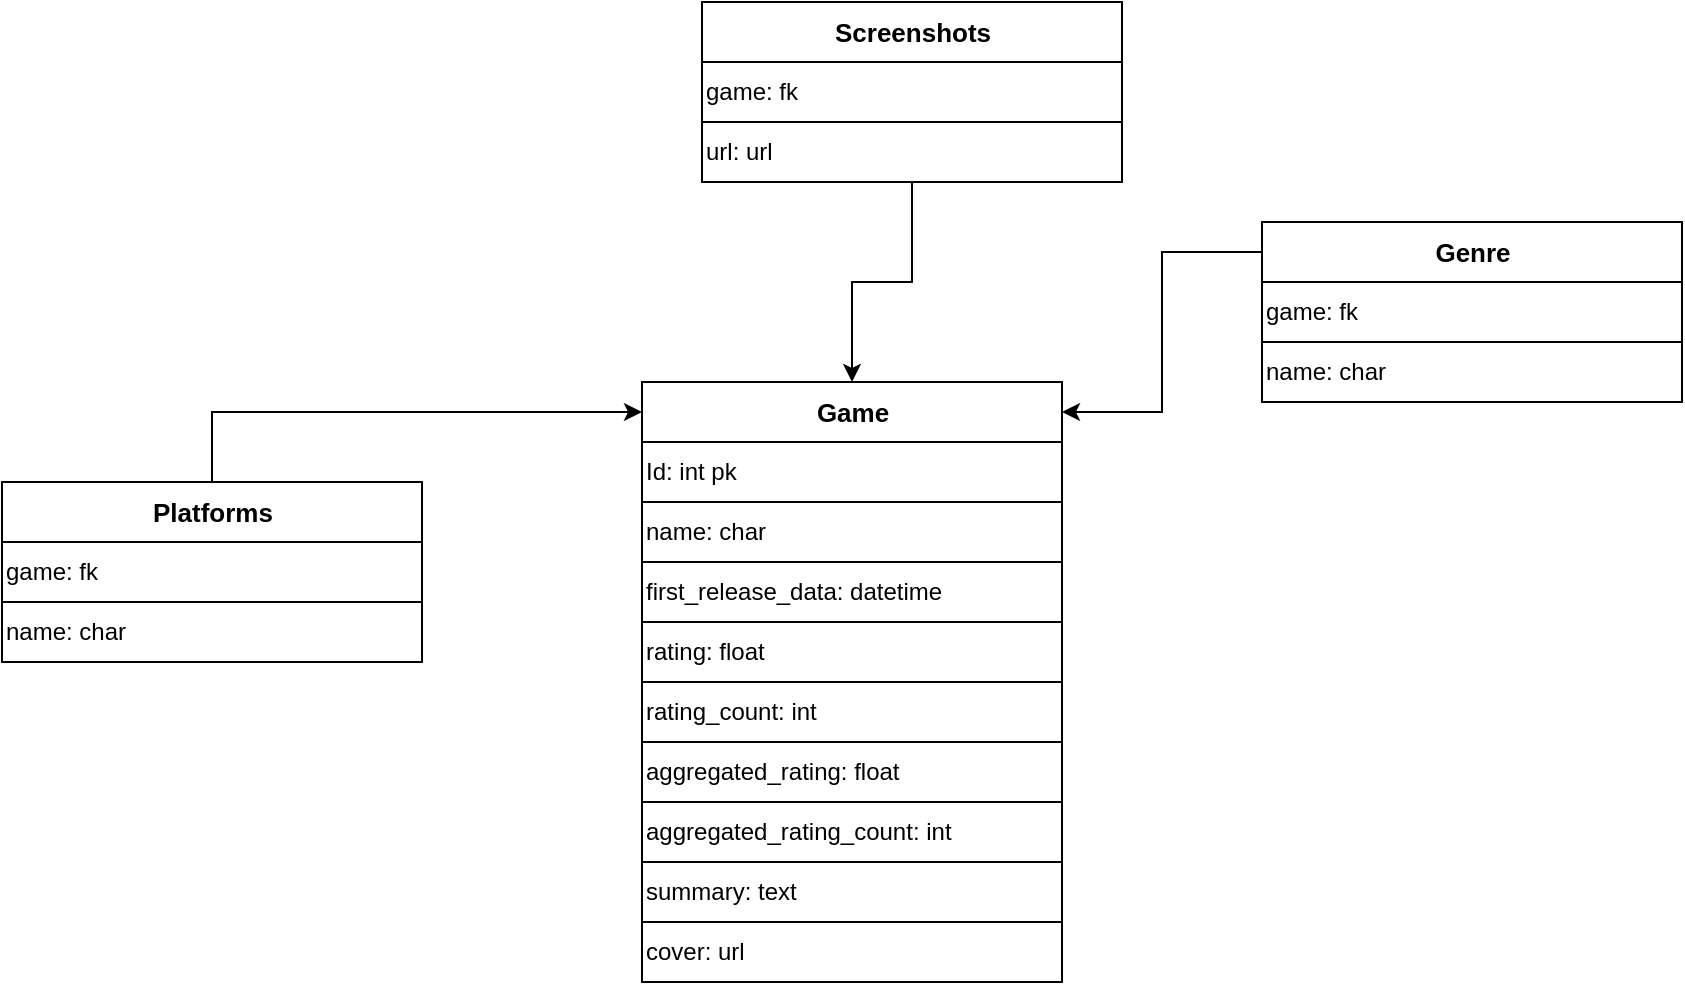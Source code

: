 <mxfile version="14.2.7" type="github">
  <diagram id="ReHQRyihrFVuIZL6FYgS" name="Page-1">
    <mxGraphModel dx="2048" dy="645" grid="1" gridSize="10" guides="1" tooltips="1" connect="1" arrows="1" fold="1" page="1" pageScale="1" pageWidth="827" pageHeight="1169" math="0" shadow="0">
      <root>
        <mxCell id="0" />
        <mxCell id="1" parent="0" />
        <mxCell id="sec2uU3P3T1PaB6Ez1wQ-27" value="" style="group" vertex="1" connectable="0" parent="1">
          <mxGeometry x="250" y="220" width="210" height="300" as="geometry" />
        </mxCell>
        <mxCell id="sec2uU3P3T1PaB6Ez1wQ-17" value="&lt;font style=&quot;font-size: 13px&quot;&gt;&lt;b&gt;Game&lt;/b&gt;&lt;/font&gt;" style="html=1;sketch=0;" vertex="1" parent="sec2uU3P3T1PaB6Ez1wQ-27">
          <mxGeometry width="210" height="30" as="geometry" />
        </mxCell>
        <mxCell id="sec2uU3P3T1PaB6Ez1wQ-18" value="Id: int pk" style="html=1;align=left;sketch=0;" vertex="1" parent="sec2uU3P3T1PaB6Ez1wQ-27">
          <mxGeometry y="30" width="210" height="30" as="geometry" />
        </mxCell>
        <mxCell id="sec2uU3P3T1PaB6Ez1wQ-19" value="name: char" style="html=1;align=left;sketch=0;" vertex="1" parent="sec2uU3P3T1PaB6Ez1wQ-27">
          <mxGeometry y="60" width="210" height="30" as="geometry" />
        </mxCell>
        <mxCell id="sec2uU3P3T1PaB6Ez1wQ-20" value="first_release_data: datetime" style="html=1;align=left;sketch=0;" vertex="1" parent="sec2uU3P3T1PaB6Ez1wQ-27">
          <mxGeometry y="90" width="210" height="30" as="geometry" />
        </mxCell>
        <mxCell id="sec2uU3P3T1PaB6Ez1wQ-21" value="rating: float" style="html=1;align=left;sketch=0;" vertex="1" parent="sec2uU3P3T1PaB6Ez1wQ-27">
          <mxGeometry y="120" width="210" height="30" as="geometry" />
        </mxCell>
        <mxCell id="sec2uU3P3T1PaB6Ez1wQ-22" value="rating_count: int" style="html=1;align=left;sketch=0;" vertex="1" parent="sec2uU3P3T1PaB6Ez1wQ-27">
          <mxGeometry y="150" width="210" height="30" as="geometry" />
        </mxCell>
        <mxCell id="sec2uU3P3T1PaB6Ez1wQ-23" value="aggregated_rating: float" style="html=1;align=left;sketch=0;" vertex="1" parent="sec2uU3P3T1PaB6Ez1wQ-27">
          <mxGeometry y="180" width="210" height="30" as="geometry" />
        </mxCell>
        <mxCell id="sec2uU3P3T1PaB6Ez1wQ-24" value="aggregated_rating_count: int" style="html=1;align=left;sketch=0;" vertex="1" parent="sec2uU3P3T1PaB6Ez1wQ-27">
          <mxGeometry y="210" width="210" height="30" as="geometry" />
        </mxCell>
        <mxCell id="sec2uU3P3T1PaB6Ez1wQ-25" value="summary: text" style="html=1;align=left;sketch=0;" vertex="1" parent="sec2uU3P3T1PaB6Ez1wQ-27">
          <mxGeometry y="240" width="210" height="30" as="geometry" />
        </mxCell>
        <mxCell id="sec2uU3P3T1PaB6Ez1wQ-26" value="cover: url" style="html=1;align=left;sketch=0;" vertex="1" parent="sec2uU3P3T1PaB6Ez1wQ-27">
          <mxGeometry y="270" width="210" height="30" as="geometry" />
        </mxCell>
        <mxCell id="sec2uU3P3T1PaB6Ez1wQ-32" value="" style="group" vertex="1" connectable="0" parent="1">
          <mxGeometry x="560" y="140" width="210" height="330" as="geometry" />
        </mxCell>
        <mxCell id="sec2uU3P3T1PaB6Ez1wQ-50" value="" style="group" vertex="1" connectable="0" parent="sec2uU3P3T1PaB6Ez1wQ-32">
          <mxGeometry x="-630" y="130" width="210" height="90" as="geometry" />
        </mxCell>
        <mxCell id="sec2uU3P3T1PaB6Ez1wQ-44" value="&lt;font style=&quot;font-size: 13px&quot;&gt;&lt;b&gt;Platforms&lt;/b&gt;&lt;/font&gt;" style="html=1;sketch=0;" vertex="1" parent="sec2uU3P3T1PaB6Ez1wQ-50">
          <mxGeometry width="210" height="30" as="geometry" />
        </mxCell>
        <mxCell id="sec2uU3P3T1PaB6Ez1wQ-45" value="game: fk" style="html=1;align=left;sketch=0;" vertex="1" parent="sec2uU3P3T1PaB6Ez1wQ-50">
          <mxGeometry y="30" width="210" height="30" as="geometry" />
        </mxCell>
        <mxCell id="sec2uU3P3T1PaB6Ez1wQ-46" value="name: char" style="html=1;align=left;sketch=0;" vertex="1" parent="sec2uU3P3T1PaB6Ez1wQ-50">
          <mxGeometry y="60" width="210" height="30" as="geometry" />
        </mxCell>
        <mxCell id="sec2uU3P3T1PaB6Ez1wQ-51" value="" style="group" vertex="1" connectable="0" parent="sec2uU3P3T1PaB6Ez1wQ-32">
          <mxGeometry width="210" height="90" as="geometry" />
        </mxCell>
        <mxCell id="sec2uU3P3T1PaB6Ez1wQ-33" value="&lt;font style=&quot;font-size: 13px&quot;&gt;&lt;b&gt;Genre&lt;/b&gt;&lt;/font&gt;" style="html=1;sketch=0;" vertex="1" parent="sec2uU3P3T1PaB6Ez1wQ-51">
          <mxGeometry width="210" height="30" as="geometry" />
        </mxCell>
        <mxCell id="sec2uU3P3T1PaB6Ez1wQ-34" value="game: fk" style="html=1;align=left;sketch=0;" vertex="1" parent="sec2uU3P3T1PaB6Ez1wQ-51">
          <mxGeometry y="30" width="210" height="30" as="geometry" />
        </mxCell>
        <mxCell id="sec2uU3P3T1PaB6Ez1wQ-35" value="name: char" style="html=1;align=left;sketch=0;" vertex="1" parent="sec2uU3P3T1PaB6Ez1wQ-51">
          <mxGeometry y="60" width="210" height="30" as="geometry" />
        </mxCell>
        <mxCell id="sec2uU3P3T1PaB6Ez1wQ-56" style="edgeStyle=orthogonalEdgeStyle;rounded=0;orthogonalLoop=1;jettySize=auto;html=1;exitX=0.5;exitY=1;exitDx=0;exitDy=0;" edge="1" parent="sec2uU3P3T1PaB6Ez1wQ-51" source="sec2uU3P3T1PaB6Ez1wQ-35" target="sec2uU3P3T1PaB6Ez1wQ-35">
          <mxGeometry relative="1" as="geometry" />
        </mxCell>
        <mxCell id="sec2uU3P3T1PaB6Ez1wQ-52" value="" style="group" vertex="1" connectable="0" parent="1">
          <mxGeometry x="280" y="30" width="210" height="90" as="geometry" />
        </mxCell>
        <mxCell id="sec2uU3P3T1PaB6Ez1wQ-47" value="&lt;font style=&quot;font-size: 13px&quot;&gt;&lt;b&gt;Screenshots&lt;/b&gt;&lt;/font&gt;" style="html=1;sketch=0;" vertex="1" parent="sec2uU3P3T1PaB6Ez1wQ-52">
          <mxGeometry width="210" height="30" as="geometry" />
        </mxCell>
        <mxCell id="sec2uU3P3T1PaB6Ez1wQ-48" value="game: fk" style="html=1;align=left;sketch=0;" vertex="1" parent="sec2uU3P3T1PaB6Ez1wQ-52">
          <mxGeometry y="30" width="210" height="30" as="geometry" />
        </mxCell>
        <mxCell id="sec2uU3P3T1PaB6Ez1wQ-49" value="url: url" style="html=1;align=left;sketch=0;" vertex="1" parent="sec2uU3P3T1PaB6Ez1wQ-52">
          <mxGeometry y="60" width="210" height="30" as="geometry" />
        </mxCell>
        <mxCell id="sec2uU3P3T1PaB6Ez1wQ-53" style="edgeStyle=orthogonalEdgeStyle;rounded=0;orthogonalLoop=1;jettySize=auto;html=1;exitX=0.5;exitY=1;exitDx=0;exitDy=0;entryX=0.5;entryY=0;entryDx=0;entryDy=0;" edge="1" parent="1" source="sec2uU3P3T1PaB6Ez1wQ-49" target="sec2uU3P3T1PaB6Ez1wQ-17">
          <mxGeometry relative="1" as="geometry" />
        </mxCell>
        <mxCell id="sec2uU3P3T1PaB6Ez1wQ-54" style="edgeStyle=orthogonalEdgeStyle;rounded=0;orthogonalLoop=1;jettySize=auto;html=1;exitX=0;exitY=0.5;exitDx=0;exitDy=0;entryX=1;entryY=0.5;entryDx=0;entryDy=0;" edge="1" parent="1" source="sec2uU3P3T1PaB6Ez1wQ-33" target="sec2uU3P3T1PaB6Ez1wQ-17">
          <mxGeometry relative="1" as="geometry" />
        </mxCell>
        <mxCell id="sec2uU3P3T1PaB6Ez1wQ-55" style="edgeStyle=orthogonalEdgeStyle;rounded=0;orthogonalLoop=1;jettySize=auto;html=1;exitX=0.5;exitY=0;exitDx=0;exitDy=0;entryX=0;entryY=0.5;entryDx=0;entryDy=0;" edge="1" parent="1" source="sec2uU3P3T1PaB6Ez1wQ-44" target="sec2uU3P3T1PaB6Ez1wQ-17">
          <mxGeometry relative="1" as="geometry" />
        </mxCell>
      </root>
    </mxGraphModel>
  </diagram>
</mxfile>
